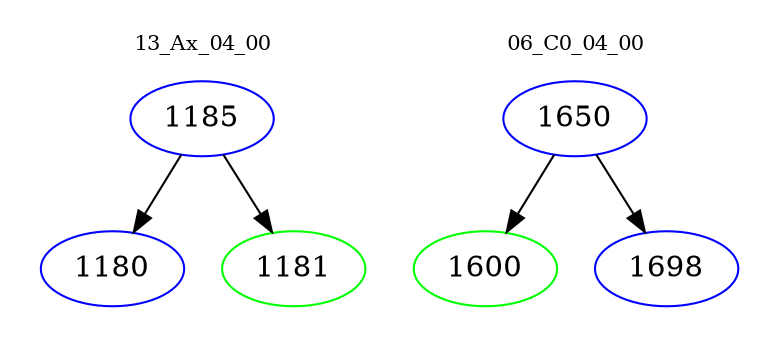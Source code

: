 digraph{
subgraph cluster_0 {
color = white
label = "13_Ax_04_00";
fontsize=10;
T0_1185 [label="1185", color="blue"]
T0_1185 -> T0_1180 [color="black"]
T0_1180 [label="1180", color="blue"]
T0_1185 -> T0_1181 [color="black"]
T0_1181 [label="1181", color="green"]
}
subgraph cluster_1 {
color = white
label = "06_C0_04_00";
fontsize=10;
T1_1650 [label="1650", color="blue"]
T1_1650 -> T1_1600 [color="black"]
T1_1600 [label="1600", color="green"]
T1_1650 -> T1_1698 [color="black"]
T1_1698 [label="1698", color="blue"]
}
}
